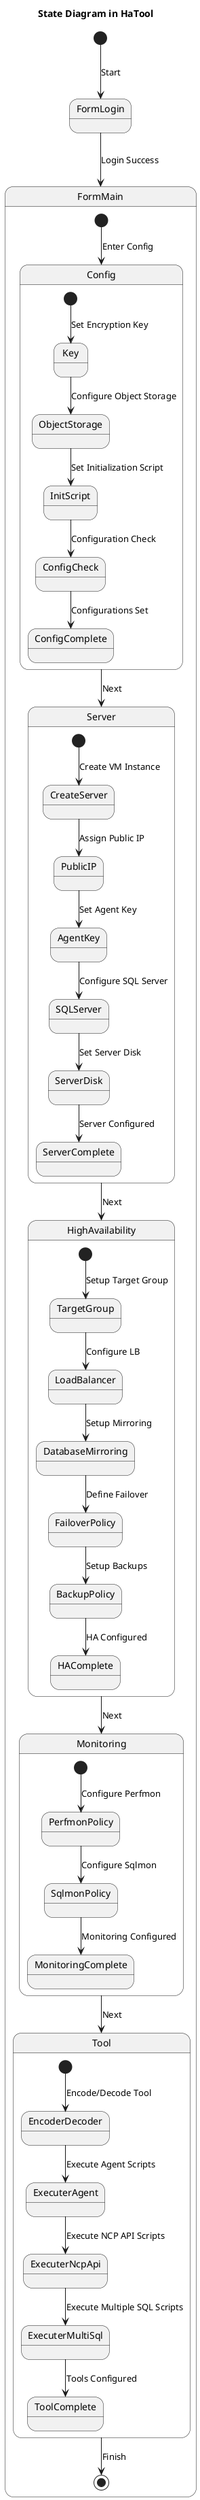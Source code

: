 @startuml
 
title State Diagram in HaTool
 
[*] --> FormLogin: Start
FormLogin --> FormMain: Login Success
 
state FormMain {
  [*] --> Config: Enter Config
  state Config {
    [*] --> Key : Set Encryption Key
    Key --> ObjectStorage : Configure Object Storage
    ObjectStorage --> InitScript : Set Initialization Script
    InitScript --> ConfigCheck : Configuration Check
    ConfigCheck --> ConfigComplete : Configurations Set
  }
 
  Config --> Server: Next
  state Server {
    [*] --> CreateServer : Create VM Instance
    CreateServer --> PublicIP : Assign Public IP
    PublicIP --> AgentKey : Set Agent Key
    AgentKey --> SQLServer : Configure SQL Server
    SQLServer --> ServerDisk : Set Server Disk
    ServerDisk --> ServerComplete : Server Configured
  }
 
  Server --> HighAvailability: Next
  state HighAvailability {
    [*] --> TargetGroup : Setup Target Group
    TargetGroup --> LoadBalancer : Configure LB
    LoadBalancer --> DatabaseMirroring : Setup Mirroring
    DatabaseMirroring --> FailoverPolicy : Define Failover
    FailoverPolicy --> BackupPolicy : Setup Backups
    BackupPolicy --> HAComplete : HA Configured
  }
 
  HighAvailability --> Monitoring: Next
  state Monitoring {
    [*] --> PerfmonPolicy : Configure Perfmon
    PerfmonPolicy --> SqlmonPolicy : Configure Sqlmon
    SqlmonPolicy --> MonitoringComplete : Monitoring Configured
  }
 
  Monitoring --> Tool: Next
  state Tool {
    [*] --> EncoderDecoder : Encode/Decode Tool
    EncoderDecoder --> ExecuterAgent : Execute Agent Scripts
    ExecuterAgent --> ExecuterNcpApi : Execute NCP API Scripts
    ExecuterNcpApi --> ExecuterMultiSql : Execute Multiple SQL Scripts
    ExecuterMultiSql --> ToolComplete : Tools Configured
  }
 
  Tool --> [*]: Finish
}
 
@enduml
